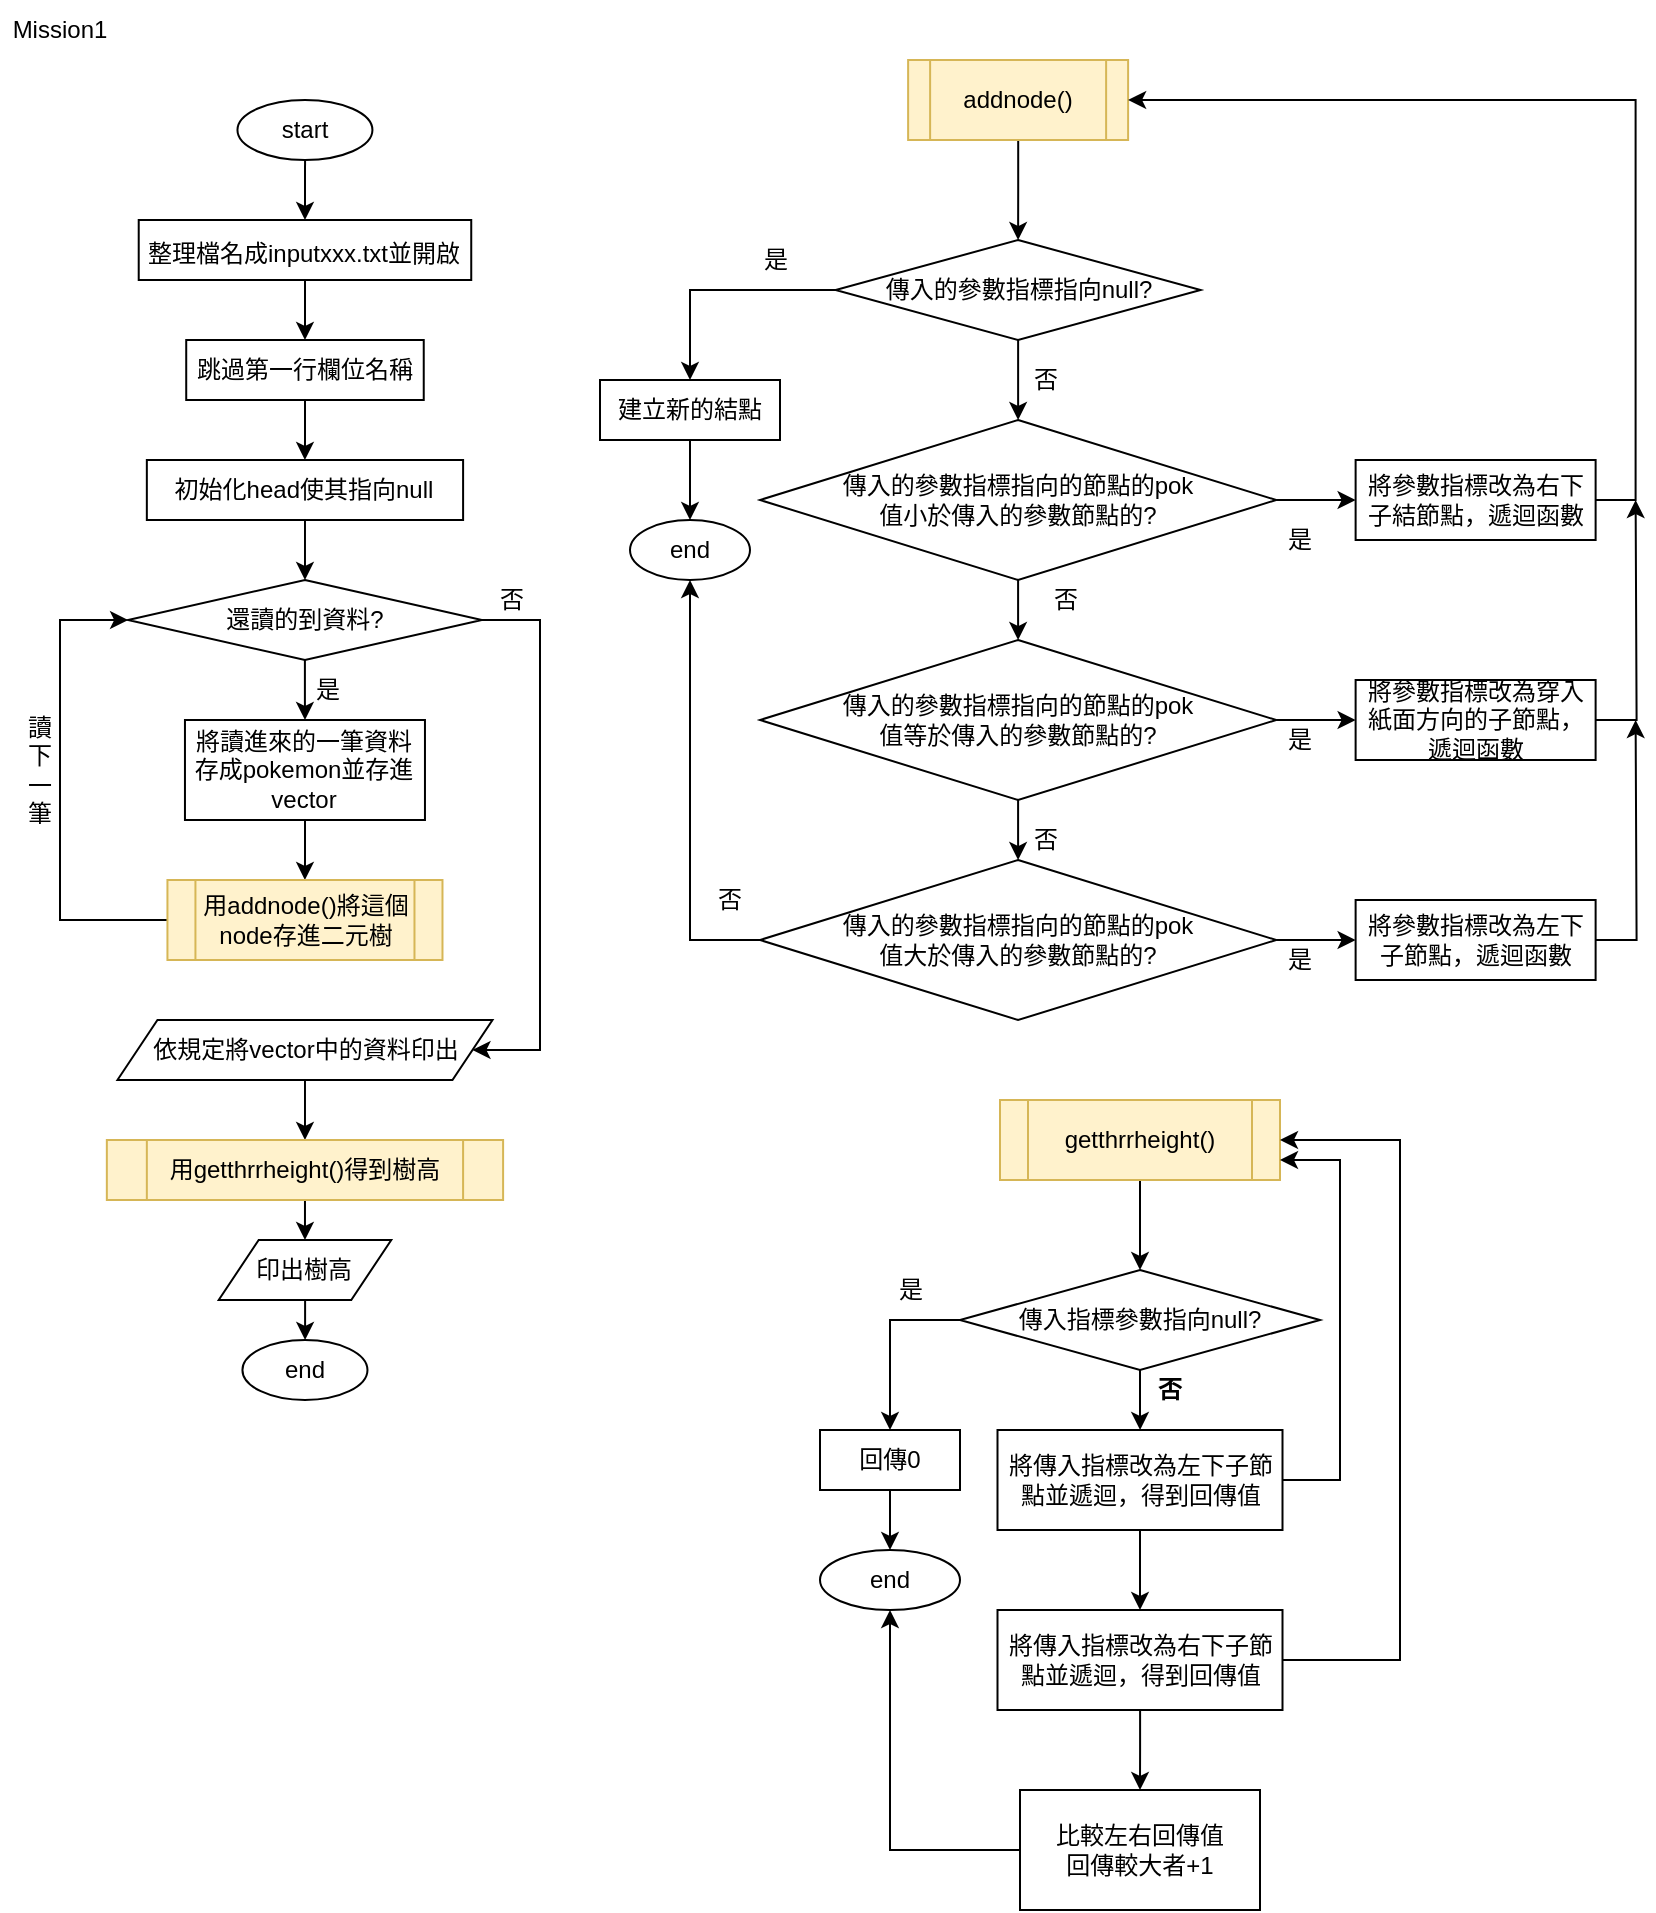 <mxfile version="20.7.4" type="google" pages="3"><diagram id="FLTkoJYKnlcbb_Ldek_R" name="Page-1"><mxGraphModel dx="2607" dy="1273" grid="1" gridSize="10" guides="1" tooltips="1" connect="1" arrows="1" fold="1" page="1" pageScale="1" pageWidth="850" pageHeight="1100" math="0" shadow="0"><root><mxCell id="0"/><mxCell id="1" parent="0"/><mxCell id="gMRkoZrdWYtESHy0bLaL-1" value="Mission1" style="text;html=1;strokeColor=none;fillColor=none;align=center;verticalAlign=middle;whiteSpace=wrap;rounded=0;" parent="1" vertex="1"><mxGeometry x="10" y="10" width="60" height="30" as="geometry"/></mxCell><mxCell id="gMRkoZrdWYtESHy0bLaL-7" style="edgeStyle=orthogonalEdgeStyle;rounded=0;orthogonalLoop=1;jettySize=auto;html=1;exitX=0.5;exitY=1;exitDx=0;exitDy=0;entryX=0.5;entryY=0;entryDx=0;entryDy=0;fontSize=19;" parent="1" target="gMRkoZrdWYtESHy0bLaL-9" edge="1"><mxGeometry relative="1" as="geometry"><mxPoint x="162.52" y="90" as="sourcePoint"/></mxGeometry></mxCell><mxCell id="gMRkoZrdWYtESHy0bLaL-14" style="edgeStyle=orthogonalEdgeStyle;rounded=0;orthogonalLoop=1;jettySize=auto;html=1;exitX=0.5;exitY=1;exitDx=0;exitDy=0;entryX=0.5;entryY=0;entryDx=0;entryDy=0;fontSize=12;" parent="1" source="gMRkoZrdWYtESHy0bLaL-9" target="gMRkoZrdWYtESHy0bLaL-13" edge="1"><mxGeometry relative="1" as="geometry"/></mxCell><mxCell id="gMRkoZrdWYtESHy0bLaL-9" value="&lt;font style=&quot;font-size: 12px;&quot;&gt;整理檔名成inputxxx.txt並開啟&lt;/font&gt;" style="rounded=0;whiteSpace=wrap;html=1;fontSize=19;" parent="1" vertex="1"><mxGeometry x="79.36" y="120" width="166.26" height="30" as="geometry"/></mxCell><mxCell id="gMRkoZrdWYtESHy0bLaL-11" value="&lt;font style=&quot;font-size: 12px;&quot;&gt;start&lt;/font&gt;" style="ellipse;whiteSpace=wrap;html=1;" parent="1" vertex="1"><mxGeometry x="128.73" y="60" width="67.49" height="30" as="geometry"/></mxCell><mxCell id="gMRkoZrdWYtESHy0bLaL-16" value="" style="edgeStyle=orthogonalEdgeStyle;rounded=0;orthogonalLoop=1;jettySize=auto;html=1;fontSize=12;" parent="1" source="gMRkoZrdWYtESHy0bLaL-13" target="gMRkoZrdWYtESHy0bLaL-15" edge="1"><mxGeometry relative="1" as="geometry"/></mxCell><mxCell id="gMRkoZrdWYtESHy0bLaL-13" value="跳過第一行欄位名稱" style="rounded=0;whiteSpace=wrap;html=1;" parent="1" vertex="1"><mxGeometry x="103.11" y="180" width="118.76" height="30" as="geometry"/></mxCell><mxCell id="gMRkoZrdWYtESHy0bLaL-20" style="edgeStyle=orthogonalEdgeStyle;rounded=0;orthogonalLoop=1;jettySize=auto;html=1;exitX=0.5;exitY=1;exitDx=0;exitDy=0;entryX=0.5;entryY=0;entryDx=0;entryDy=0;fontSize=12;" parent="1" source="gMRkoZrdWYtESHy0bLaL-15" target="gMRkoZrdWYtESHy0bLaL-18" edge="1"><mxGeometry relative="1" as="geometry"/></mxCell><mxCell id="gMRkoZrdWYtESHy0bLaL-15" value="初始化head使其指向null" style="rounded=0;whiteSpace=wrap;html=1;fontSize=12;" parent="1" vertex="1"><mxGeometry x="83.42" y="240" width="158.13" height="30" as="geometry"/></mxCell><mxCell id="gMRkoZrdWYtESHy0bLaL-21" value="" style="edgeStyle=orthogonalEdgeStyle;rounded=0;orthogonalLoop=1;jettySize=auto;html=1;fontSize=12;" parent="1" source="gMRkoZrdWYtESHy0bLaL-18" target="gMRkoZrdWYtESHy0bLaL-19" edge="1"><mxGeometry relative="1" as="geometry"/></mxCell><mxCell id="gMRkoZrdWYtESHy0bLaL-33" style="edgeStyle=orthogonalEdgeStyle;rounded=0;orthogonalLoop=1;jettySize=auto;html=1;exitX=1;exitY=0.5;exitDx=0;exitDy=0;fontSize=12;entryX=1;entryY=0.5;entryDx=0;entryDy=0;" parent="1" source="gMRkoZrdWYtESHy0bLaL-18" target="gMRkoZrdWYtESHy0bLaL-31" edge="1"><mxGeometry relative="1" as="geometry"><mxPoint x="300" y="550.0" as="targetPoint"/><Array as="points"><mxPoint x="280" y="320"/><mxPoint x="280" y="535"/></Array></mxGeometry></mxCell><mxCell id="gMRkoZrdWYtESHy0bLaL-18" value="還讀的到資料?" style="rhombus;whiteSpace=wrap;html=1;fontSize=12;" parent="1" vertex="1"><mxGeometry x="74.04" y="300" width="176.89" height="40" as="geometry"/></mxCell><mxCell id="gMRkoZrdWYtESHy0bLaL-26" value="" style="edgeStyle=orthogonalEdgeStyle;rounded=0;orthogonalLoop=1;jettySize=auto;html=1;fontSize=12;" parent="1" source="gMRkoZrdWYtESHy0bLaL-19" target="gMRkoZrdWYtESHy0bLaL-24" edge="1"><mxGeometry relative="1" as="geometry"/></mxCell><mxCell id="gMRkoZrdWYtESHy0bLaL-19" value="將讀進來的一筆資料存成pokemon並存進vector" style="rounded=0;whiteSpace=wrap;html=1;fontSize=12;" parent="1" vertex="1"><mxGeometry x="102.48" y="370" width="120" height="50" as="geometry"/></mxCell><mxCell id="gMRkoZrdWYtESHy0bLaL-28" style="edgeStyle=orthogonalEdgeStyle;rounded=0;orthogonalLoop=1;jettySize=auto;html=1;entryX=0;entryY=0.5;entryDx=0;entryDy=0;fontSize=12;" parent="1" source="gMRkoZrdWYtESHy0bLaL-24" target="gMRkoZrdWYtESHy0bLaL-18" edge="1"><mxGeometry relative="1" as="geometry"><Array as="points"><mxPoint x="40" y="470"/><mxPoint x="40" y="320"/></Array></mxGeometry></mxCell><mxCell id="gMRkoZrdWYtESHy0bLaL-24" value="用addnode()將這個node存進二元樹" style="shape=process;whiteSpace=wrap;html=1;backgroundOutline=1;fontSize=12;fillColor=#fff2cc;strokeColor=#d6b656;" parent="1" vertex="1"><mxGeometry x="93.72" y="450" width="137.52" height="40" as="geometry"/></mxCell><mxCell id="gMRkoZrdWYtESHy0bLaL-29" value="讀下一筆" style="text;html=1;strokeColor=none;fillColor=none;align=center;verticalAlign=middle;whiteSpace=wrap;rounded=0;fontSize=12;" parent="1" vertex="1"><mxGeometry x="20" y="360" width="20" height="70" as="geometry"/></mxCell><mxCell id="gMRkoZrdWYtESHy0bLaL-92" style="edgeStyle=orthogonalEdgeStyle;rounded=0;orthogonalLoop=1;jettySize=auto;html=1;exitX=0.5;exitY=1;exitDx=0;exitDy=0;entryX=0.5;entryY=0;entryDx=0;entryDy=0;fontSize=12;" parent="1" source="gMRkoZrdWYtESHy0bLaL-31" target="gMRkoZrdWYtESHy0bLaL-34" edge="1"><mxGeometry relative="1" as="geometry"/></mxCell><mxCell id="gMRkoZrdWYtESHy0bLaL-31" value="依規定將vector中的資料印出" style="shape=parallelogram;perimeter=parallelogramPerimeter;whiteSpace=wrap;html=1;fixedSize=1;fontSize=12;" parent="1" vertex="1"><mxGeometry x="68.73" y="520" width="187.51" height="30" as="geometry"/></mxCell><mxCell id="gMRkoZrdWYtESHy0bLaL-37" style="edgeStyle=orthogonalEdgeStyle;rounded=0;orthogonalLoop=1;jettySize=auto;html=1;exitX=0.5;exitY=1;exitDx=0;exitDy=0;entryX=0.5;entryY=0;entryDx=0;entryDy=0;fontSize=12;" parent="1" source="gMRkoZrdWYtESHy0bLaL-34" target="gMRkoZrdWYtESHy0bLaL-35" edge="1"><mxGeometry relative="1" as="geometry"/></mxCell><mxCell id="gMRkoZrdWYtESHy0bLaL-34" value="用getthrrheight()得到樹高" style="shape=process;whiteSpace=wrap;html=1;backgroundOutline=1;fontSize=12;fillColor=#fff2cc;strokeColor=#d6b656;" parent="1" vertex="1"><mxGeometry x="63.42" y="580" width="198.13" height="30" as="geometry"/></mxCell><mxCell id="gMRkoZrdWYtESHy0bLaL-38" value="" style="edgeStyle=orthogonalEdgeStyle;rounded=0;orthogonalLoop=1;jettySize=auto;html=1;fontSize=12;" parent="1" source="gMRkoZrdWYtESHy0bLaL-35" target="gMRkoZrdWYtESHy0bLaL-36" edge="1"><mxGeometry relative="1" as="geometry"/></mxCell><mxCell id="gMRkoZrdWYtESHy0bLaL-35" value="印出樹高" style="shape=parallelogram;perimeter=parallelogramPerimeter;whiteSpace=wrap;html=1;fixedSize=1;fontSize=12;" parent="1" vertex="1"><mxGeometry x="119.35" y="630" width="86.28" height="30" as="geometry"/></mxCell><mxCell id="gMRkoZrdWYtESHy0bLaL-36" value="end" style="ellipse;whiteSpace=wrap;html=1;fontSize=12;" parent="1" vertex="1"><mxGeometry x="131.22" y="680" width="62.52" height="30" as="geometry"/></mxCell><mxCell id="gMRkoZrdWYtESHy0bLaL-43" value="" style="edgeStyle=orthogonalEdgeStyle;rounded=0;orthogonalLoop=1;jettySize=auto;html=1;fontSize=12;" parent="1" source="gMRkoZrdWYtESHy0bLaL-39" target="gMRkoZrdWYtESHy0bLaL-41" edge="1"><mxGeometry relative="1" as="geometry"/></mxCell><mxCell id="gMRkoZrdWYtESHy0bLaL-39" value="addnode()" style="shape=process;whiteSpace=wrap;html=1;backgroundOutline=1;fontSize=12;fillColor=#fff2cc;strokeColor=#d6b656;" parent="1" vertex="1"><mxGeometry x="464.06" y="40" width="110" height="40" as="geometry"/></mxCell><mxCell id="gMRkoZrdWYtESHy0bLaL-55" value="" style="edgeStyle=orthogonalEdgeStyle;rounded=0;orthogonalLoop=1;jettySize=auto;html=1;fontSize=12;" parent="1" source="gMRkoZrdWYtESHy0bLaL-41" target="gMRkoZrdWYtESHy0bLaL-50" edge="1"><mxGeometry relative="1" as="geometry"/></mxCell><mxCell id="gMRkoZrdWYtESHy0bLaL-112" style="edgeStyle=orthogonalEdgeStyle;rounded=0;orthogonalLoop=1;jettySize=auto;html=1;exitX=0;exitY=0.5;exitDx=0;exitDy=0;fontSize=12;" parent="1" source="gMRkoZrdWYtESHy0bLaL-41" target="gMRkoZrdWYtESHy0bLaL-42" edge="1"><mxGeometry relative="1" as="geometry"/></mxCell><mxCell id="gMRkoZrdWYtESHy0bLaL-41" value="傳入的參數指標指向null?" style="rhombus;whiteSpace=wrap;html=1;fontSize=12;" parent="1" vertex="1"><mxGeometry x="427.81" y="130" width="182.5" height="50" as="geometry"/></mxCell><mxCell id="gMRkoZrdWYtESHy0bLaL-116" style="edgeStyle=orthogonalEdgeStyle;rounded=0;orthogonalLoop=1;jettySize=auto;html=1;exitX=0.5;exitY=1;exitDx=0;exitDy=0;entryX=0.5;entryY=0;entryDx=0;entryDy=0;fontSize=12;" parent="1" source="gMRkoZrdWYtESHy0bLaL-42" target="gMRkoZrdWYtESHy0bLaL-48" edge="1"><mxGeometry relative="1" as="geometry"/></mxCell><mxCell id="gMRkoZrdWYtESHy0bLaL-42" value="建立新的結點" style="rounded=0;whiteSpace=wrap;html=1;fontSize=12;" parent="1" vertex="1"><mxGeometry x="310.0" y="200" width="90" height="30" as="geometry"/></mxCell><mxCell id="gMRkoZrdWYtESHy0bLaL-48" value="end" style="ellipse;whiteSpace=wrap;html=1;fontSize=12;" parent="1" vertex="1"><mxGeometry x="325" y="270" width="60" height="30" as="geometry"/></mxCell><mxCell id="gMRkoZrdWYtESHy0bLaL-52" value="" style="edgeStyle=orthogonalEdgeStyle;rounded=0;orthogonalLoop=1;jettySize=auto;html=1;fontSize=12;exitX=1;exitY=0.5;exitDx=0;exitDy=0;" parent="1" source="gMRkoZrdWYtESHy0bLaL-50" target="gMRkoZrdWYtESHy0bLaL-51" edge="1"><mxGeometry relative="1" as="geometry"><mxPoint x="648.12" y="260" as="sourcePoint"/></mxGeometry></mxCell><mxCell id="gMRkoZrdWYtESHy0bLaL-56" value="" style="edgeStyle=orthogonalEdgeStyle;rounded=0;orthogonalLoop=1;jettySize=auto;html=1;fontSize=12;" parent="1" source="gMRkoZrdWYtESHy0bLaL-50" target="gMRkoZrdWYtESHy0bLaL-54" edge="1"><mxGeometry relative="1" as="geometry"/></mxCell><mxCell id="gMRkoZrdWYtESHy0bLaL-50" value="傳入的參數指標指向的節點的pok&lt;br&gt;值小於傳入的參數節點的?" style="rhombus;whiteSpace=wrap;html=1;fontSize=12;" parent="1" vertex="1"><mxGeometry x="390" y="220" width="258.12" height="80" as="geometry"/></mxCell><mxCell id="gMRkoZrdWYtESHy0bLaL-53" style="edgeStyle=orthogonalEdgeStyle;rounded=0;orthogonalLoop=1;jettySize=auto;html=1;exitX=1;exitY=0.5;exitDx=0;exitDy=0;entryX=1;entryY=0.5;entryDx=0;entryDy=0;fontSize=12;" parent="1" source="gMRkoZrdWYtESHy0bLaL-51" target="gMRkoZrdWYtESHy0bLaL-39" edge="1"><mxGeometry relative="1" as="geometry"><Array as="points"><mxPoint x="827.81" y="260"/><mxPoint x="827.81" y="60"/></Array></mxGeometry></mxCell><mxCell id="gMRkoZrdWYtESHy0bLaL-51" value="將參數指標改為右下子結節點，遞迴函數" style="rounded=0;whiteSpace=wrap;html=1;fontSize=12;" parent="1" vertex="1"><mxGeometry x="687.81" y="240" width="120" height="40" as="geometry"/></mxCell><mxCell id="gMRkoZrdWYtESHy0bLaL-62" value="" style="edgeStyle=orthogonalEdgeStyle;rounded=0;orthogonalLoop=1;jettySize=auto;html=1;fontSize=12;" parent="1" source="gMRkoZrdWYtESHy0bLaL-54" target="gMRkoZrdWYtESHy0bLaL-61" edge="1"><mxGeometry relative="1" as="geometry"/></mxCell><mxCell id="gMRkoZrdWYtESHy0bLaL-65" value="" style="edgeStyle=orthogonalEdgeStyle;rounded=0;orthogonalLoop=1;jettySize=auto;html=1;fontSize=12;" parent="1" source="gMRkoZrdWYtESHy0bLaL-54" target="gMRkoZrdWYtESHy0bLaL-64" edge="1"><mxGeometry relative="1" as="geometry"/></mxCell><mxCell id="gMRkoZrdWYtESHy0bLaL-54" value="傳入的參數指標指向的節點的pok&lt;br&gt;值等於傳入的參數節點的?" style="rhombus;whiteSpace=wrap;html=1;fontSize=12;" parent="1" vertex="1"><mxGeometry x="390" y="330" width="258.12" height="80" as="geometry"/></mxCell><mxCell id="gMRkoZrdWYtESHy0bLaL-67" style="edgeStyle=orthogonalEdgeStyle;rounded=0;orthogonalLoop=1;jettySize=auto;html=1;exitX=1;exitY=0.5;exitDx=0;exitDy=0;fontSize=12;" parent="1" source="gMRkoZrdWYtESHy0bLaL-57" edge="1"><mxGeometry relative="1" as="geometry"><mxPoint x="827.81" y="370.0" as="targetPoint"/></mxGeometry></mxCell><mxCell id="gMRkoZrdWYtESHy0bLaL-57" value="將參數指標改為左下子節點，遞迴函數" style="rounded=0;whiteSpace=wrap;html=1;fontSize=12;" parent="1" vertex="1"><mxGeometry x="687.81" y="460" width="120" height="40" as="geometry"/></mxCell><mxCell id="gMRkoZrdWYtESHy0bLaL-63" value="" style="edgeStyle=orthogonalEdgeStyle;rounded=0;orthogonalLoop=1;jettySize=auto;html=1;fontSize=12;" parent="1" source="gMRkoZrdWYtESHy0bLaL-61" target="gMRkoZrdWYtESHy0bLaL-57" edge="1"><mxGeometry relative="1" as="geometry"/></mxCell><mxCell id="gMRkoZrdWYtESHy0bLaL-117" style="edgeStyle=orthogonalEdgeStyle;rounded=0;orthogonalLoop=1;jettySize=auto;html=1;exitX=0;exitY=0.5;exitDx=0;exitDy=0;entryX=0.5;entryY=1;entryDx=0;entryDy=0;fontSize=12;" parent="1" source="gMRkoZrdWYtESHy0bLaL-61" target="gMRkoZrdWYtESHy0bLaL-48" edge="1"><mxGeometry relative="1" as="geometry"/></mxCell><mxCell id="gMRkoZrdWYtESHy0bLaL-61" value="傳入的參數指標指向的節點的pok&lt;br&gt;值大於傳入的參數節點的?" style="rhombus;whiteSpace=wrap;html=1;fontSize=12;" parent="1" vertex="1"><mxGeometry x="390" y="440" width="258.12" height="80" as="geometry"/></mxCell><mxCell id="gMRkoZrdWYtESHy0bLaL-66" style="edgeStyle=orthogonalEdgeStyle;rounded=0;orthogonalLoop=1;jettySize=auto;html=1;exitX=1;exitY=0.5;exitDx=0;exitDy=0;fontSize=12;" parent="1" source="gMRkoZrdWYtESHy0bLaL-64" edge="1"><mxGeometry relative="1" as="geometry"><mxPoint x="827.81" y="260" as="targetPoint"/></mxGeometry></mxCell><mxCell id="gMRkoZrdWYtESHy0bLaL-64" value="將參數指標改為穿入紙面方向的子節點，遞迴函數" style="rounded=0;whiteSpace=wrap;html=1;fontSize=12;" parent="1" vertex="1"><mxGeometry x="687.81" y="350" width="120" height="40" as="geometry"/></mxCell><mxCell id="gMRkoZrdWYtESHy0bLaL-75" value="" style="edgeStyle=orthogonalEdgeStyle;rounded=0;orthogonalLoop=1;jettySize=auto;html=1;fontSize=12;" parent="1" source="gMRkoZrdWYtESHy0bLaL-68" target="gMRkoZrdWYtESHy0bLaL-69" edge="1"><mxGeometry relative="1" as="geometry"/></mxCell><mxCell id="gMRkoZrdWYtESHy0bLaL-68" value="getthrrheight()" style="shape=process;whiteSpace=wrap;html=1;backgroundOutline=1;fontSize=12;fillColor=#fff2cc;strokeColor=#d6b656;" parent="1" vertex="1"><mxGeometry x="510" y="560" width="140" height="40" as="geometry"/></mxCell><mxCell id="gMRkoZrdWYtESHy0bLaL-82" value="" style="edgeStyle=orthogonalEdgeStyle;rounded=0;orthogonalLoop=1;jettySize=auto;html=1;fontSize=12;" parent="1" source="gMRkoZrdWYtESHy0bLaL-69" target="gMRkoZrdWYtESHy0bLaL-76" edge="1"><mxGeometry relative="1" as="geometry"/></mxCell><mxCell id="gMRkoZrdWYtESHy0bLaL-120" style="edgeStyle=orthogonalEdgeStyle;rounded=0;orthogonalLoop=1;jettySize=auto;html=1;exitX=0;exitY=0.5;exitDx=0;exitDy=0;entryX=0.5;entryY=0;entryDx=0;entryDy=0;fontSize=12;" parent="1" source="gMRkoZrdWYtESHy0bLaL-69" target="gMRkoZrdWYtESHy0bLaL-70" edge="1"><mxGeometry relative="1" as="geometry"/></mxCell><mxCell id="gMRkoZrdWYtESHy0bLaL-69" value="傳入指標參數指向null?" style="rhombus;whiteSpace=wrap;html=1;fontSize=12;" parent="1" vertex="1"><mxGeometry x="490" y="645" width="180" height="50" as="geometry"/></mxCell><mxCell id="gMRkoZrdWYtESHy0bLaL-121" style="edgeStyle=orthogonalEdgeStyle;rounded=0;orthogonalLoop=1;jettySize=auto;html=1;exitX=0.5;exitY=1;exitDx=0;exitDy=0;fontSize=12;" parent="1" source="gMRkoZrdWYtESHy0bLaL-70" target="gMRkoZrdWYtESHy0bLaL-73" edge="1"><mxGeometry relative="1" as="geometry"/></mxCell><mxCell id="gMRkoZrdWYtESHy0bLaL-70" value="回傳0" style="rounded=0;whiteSpace=wrap;html=1;fontSize=12;" parent="1" vertex="1"><mxGeometry x="420" y="725" width="70" height="30" as="geometry"/></mxCell><mxCell id="gMRkoZrdWYtESHy0bLaL-73" value="end" style="ellipse;whiteSpace=wrap;html=1;fontSize=12;" parent="1" vertex="1"><mxGeometry x="420" y="785" width="70" height="30" as="geometry"/></mxCell><mxCell id="gMRkoZrdWYtESHy0bLaL-80" style="edgeStyle=orthogonalEdgeStyle;rounded=0;orthogonalLoop=1;jettySize=auto;html=1;fontSize=12;entryX=1;entryY=0.75;entryDx=0;entryDy=0;" parent="1" source="gMRkoZrdWYtESHy0bLaL-76" target="gMRkoZrdWYtESHy0bLaL-68" edge="1"><mxGeometry relative="1" as="geometry"><mxPoint x="890" y="585" as="targetPoint"/><Array as="points"><mxPoint x="680" y="750"/><mxPoint x="680" y="590"/></Array></mxGeometry></mxCell><mxCell id="gMRkoZrdWYtESHy0bLaL-83" value="" style="edgeStyle=orthogonalEdgeStyle;rounded=0;orthogonalLoop=1;jettySize=auto;html=1;fontSize=12;" parent="1" source="gMRkoZrdWYtESHy0bLaL-76" target="gMRkoZrdWYtESHy0bLaL-79" edge="1"><mxGeometry relative="1" as="geometry"/></mxCell><mxCell id="gMRkoZrdWYtESHy0bLaL-76" value="將傳入指標改為左下子節點並遞迴，得到回傳值" style="rounded=0;whiteSpace=wrap;html=1;fontSize=12;" parent="1" vertex="1"><mxGeometry x="508.75" y="725" width="142.5" height="50" as="geometry"/></mxCell><mxCell id="gMRkoZrdWYtESHy0bLaL-81" style="edgeStyle=orthogonalEdgeStyle;rounded=0;orthogonalLoop=1;jettySize=auto;html=1;entryX=1;entryY=0.5;entryDx=0;entryDy=0;fontSize=12;" parent="1" source="gMRkoZrdWYtESHy0bLaL-79" target="gMRkoZrdWYtESHy0bLaL-68" edge="1"><mxGeometry x="0.875" y="105" relative="1" as="geometry"><Array as="points"><mxPoint x="710" y="840"/><mxPoint x="710" y="580"/></Array><mxPoint as="offset"/></mxGeometry></mxCell><mxCell id="gMRkoZrdWYtESHy0bLaL-85" value="" style="edgeStyle=orthogonalEdgeStyle;rounded=0;orthogonalLoop=1;jettySize=auto;html=1;fontSize=12;entryX=0.5;entryY=0;entryDx=0;entryDy=0;" parent="1" source="gMRkoZrdWYtESHy0bLaL-79" target="gMRkoZrdWYtESHy0bLaL-86" edge="1"><mxGeometry relative="1" as="geometry"><mxPoint x="580" y="895" as="targetPoint"/></mxGeometry></mxCell><mxCell id="gMRkoZrdWYtESHy0bLaL-79" value="將傳入指標改為右下子節點並遞迴，得到回傳值" style="rounded=0;whiteSpace=wrap;html=1;fontSize=12;" parent="1" vertex="1"><mxGeometry x="508.75" y="815" width="142.5" height="50" as="geometry"/></mxCell><mxCell id="gMRkoZrdWYtESHy0bLaL-122" style="edgeStyle=orthogonalEdgeStyle;rounded=0;orthogonalLoop=1;jettySize=auto;html=1;exitX=0;exitY=0.5;exitDx=0;exitDy=0;entryX=0.5;entryY=1;entryDx=0;entryDy=0;fontSize=12;" parent="1" source="gMRkoZrdWYtESHy0bLaL-86" target="gMRkoZrdWYtESHy0bLaL-73" edge="1"><mxGeometry relative="1" as="geometry"/></mxCell><mxCell id="gMRkoZrdWYtESHy0bLaL-86" value="比較左右回傳值&lt;br style=&quot;border-color: var(--border-color);&quot;&gt;回傳較大者+1" style="rounded=0;whiteSpace=wrap;html=1;fontSize=12;" parent="1" vertex="1"><mxGeometry x="520" y="905" width="120" height="60" as="geometry"/></mxCell><mxCell id="gMRkoZrdWYtESHy0bLaL-89" value="是" style="text;html=1;strokeColor=none;fillColor=none;align=center;verticalAlign=middle;whiteSpace=wrap;rounded=0;fontSize=12;" parent="1" vertex="1"><mxGeometry x="153.74" y="340" width="40" height="30" as="geometry"/></mxCell><mxCell id="gMRkoZrdWYtESHy0bLaL-90" value="否" style="text;html=1;strokeColor=none;fillColor=none;align=center;verticalAlign=middle;whiteSpace=wrap;rounded=0;fontSize=12;" parent="1" vertex="1"><mxGeometry x="527.81" y="300" width="30" height="20" as="geometry"/></mxCell><mxCell id="gMRkoZrdWYtESHy0bLaL-103" value="是" style="text;html=1;strokeColor=none;fillColor=none;align=center;verticalAlign=middle;whiteSpace=wrap;rounded=0;fontSize=12;" parent="1" vertex="1"><mxGeometry x="648.12" y="270" width="23.75" height="20" as="geometry"/></mxCell><mxCell id="gMRkoZrdWYtESHy0bLaL-104" value="是" style="text;html=1;strokeColor=none;fillColor=none;align=center;verticalAlign=middle;whiteSpace=wrap;rounded=0;fontSize=12;" parent="1" vertex="1"><mxGeometry x="648.12" y="370" width="23.75" height="20" as="geometry"/></mxCell><mxCell id="gMRkoZrdWYtESHy0bLaL-105" value="是" style="text;html=1;strokeColor=none;fillColor=none;align=center;verticalAlign=middle;whiteSpace=wrap;rounded=0;fontSize=12;" parent="1" vertex="1"><mxGeometry x="648.12" y="480" width="23.75" height="20" as="geometry"/></mxCell><mxCell id="gMRkoZrdWYtESHy0bLaL-106" value="是" style="text;html=1;strokeColor=none;fillColor=none;align=center;verticalAlign=middle;whiteSpace=wrap;rounded=0;fontSize=12;" parent="1" vertex="1"><mxGeometry x="447.5" y="645" width="35" height="20" as="geometry"/></mxCell><mxCell id="gMRkoZrdWYtESHy0bLaL-107" value="否" style="text;html=1;strokeColor=none;fillColor=none;align=center;verticalAlign=middle;whiteSpace=wrap;rounded=0;fontSize=12;" parent="1" vertex="1"><mxGeometry x="517.81" y="420" width="30" height="20" as="geometry"/></mxCell><mxCell id="gMRkoZrdWYtESHy0bLaL-108" value="否" style="text;html=1;strokeColor=none;fillColor=none;align=center;verticalAlign=middle;whiteSpace=wrap;rounded=0;fontSize=12;fontStyle=1" parent="1" vertex="1"><mxGeometry x="580" y="695" width="30" height="20" as="geometry"/></mxCell><mxCell id="gMRkoZrdWYtESHy0bLaL-110" value="否" style="text;html=1;strokeColor=none;fillColor=none;align=center;verticalAlign=middle;whiteSpace=wrap;rounded=0;fontSize=12;" parent="1" vertex="1"><mxGeometry x="517.81" y="190" width="30" height="20" as="geometry"/></mxCell><mxCell id="gMRkoZrdWYtESHy0bLaL-111" value="否" style="text;html=1;strokeColor=none;fillColor=none;align=center;verticalAlign=middle;whiteSpace=wrap;rounded=0;fontSize=12;" parent="1" vertex="1"><mxGeometry x="250.93" y="300" width="30" height="20" as="geometry"/></mxCell><mxCell id="gMRkoZrdWYtESHy0bLaL-113" value="是" style="text;html=1;strokeColor=none;fillColor=none;align=center;verticalAlign=middle;whiteSpace=wrap;rounded=0;fontSize=12;" parent="1" vertex="1"><mxGeometry x="386.25" y="130" width="23.75" height="20" as="geometry"/></mxCell><mxCell id="gMRkoZrdWYtESHy0bLaL-119" value="否" style="text;html=1;strokeColor=none;fillColor=none;align=center;verticalAlign=middle;whiteSpace=wrap;rounded=0;fontSize=12;" parent="1" vertex="1"><mxGeometry x="360.0" y="450" width="30" height="20" as="geometry"/></mxCell></root></mxGraphModel></diagram><diagram id="YCl6vwfoIqeDdRC3vCPt" name="Page-2"><mxGraphModel dx="2868" dy="300" grid="1" gridSize="10" guides="1" tooltips="1" connect="1" arrows="1" fold="1" page="1" pageScale="1" pageWidth="850" pageHeight="1100" math="0" shadow="0"><root><mxCell id="0"/><mxCell id="1" parent="0"/><mxCell id="kW_mTD2A9lPo11u1RBRa-1" value="Mission2" style="text;html=1;strokeColor=none;fillColor=none;align=center;verticalAlign=middle;whiteSpace=wrap;rounded=0;" vertex="1" parent="1"><mxGeometry x="20" y="1110" width="60" height="30" as="geometry"/></mxCell><mxCell id="kW_mTD2A9lPo11u1RBRa-2" value="" style="edgeStyle=orthogonalEdgeStyle;rounded=0;orthogonalLoop=1;jettySize=auto;html=1;fontSize=12;" edge="1" parent="1" source="kW_mTD2A9lPo11u1RBRa-3" target="kW_mTD2A9lPo11u1RBRa-5"><mxGeometry relative="1" as="geometry"/></mxCell><mxCell id="kW_mTD2A9lPo11u1RBRa-3" value="&lt;font style=&quot;font-size: 12px;&quot;&gt;start&lt;/font&gt;" style="ellipse;whiteSpace=wrap;html=1;" vertex="1" parent="1"><mxGeometry x="126.25" y="1130" width="67.49" height="30" as="geometry"/></mxCell><mxCell id="kW_mTD2A9lPo11u1RBRa-4" value="" style="edgeStyle=orthogonalEdgeStyle;rounded=0;orthogonalLoop=1;jettySize=auto;html=1;fontSize=12;" edge="1" parent="1" source="kW_mTD2A9lPo11u1RBRa-5" target="kW_mTD2A9lPo11u1RBRa-8"><mxGeometry relative="1" as="geometry"/></mxCell><mxCell id="kW_mTD2A9lPo11u1RBRa-5" value="輸入指定臨界值" style="rounded=0;whiteSpace=wrap;html=1;fontSize=12;" vertex="1" parent="1"><mxGeometry x="109.99" y="1180" width="100" height="30" as="geometry"/></mxCell><mxCell id="kW_mTD2A9lPo11u1RBRa-6" value="" style="edgeStyle=orthogonalEdgeStyle;rounded=0;orthogonalLoop=1;jettySize=auto;html=1;fontSize=12;" edge="1" parent="1" source="kW_mTD2A9lPo11u1RBRa-8" target="kW_mTD2A9lPo11u1RBRa-10"><mxGeometry relative="1" as="geometry"/></mxCell><mxCell id="kW_mTD2A9lPo11u1RBRa-7" style="edgeStyle=orthogonalEdgeStyle;rounded=0;orthogonalLoop=1;jettySize=auto;html=1;exitX=1;exitY=0.5;exitDx=0;exitDy=0;entryX=1;entryY=0.5;entryDx=0;entryDy=0;fontSize=12;" edge="1" parent="1" source="kW_mTD2A9lPo11u1RBRa-8" target="kW_mTD2A9lPo11u1RBRa-13"><mxGeometry relative="1" as="geometry"/></mxCell><mxCell id="kW_mTD2A9lPo11u1RBRa-8" value="輸入的值小於1或大於80" style="rhombus;whiteSpace=wrap;html=1;fontSize=12;" vertex="1" parent="1"><mxGeometry x="69.99" y="1230" width="180" height="40" as="geometry"/></mxCell><mxCell id="kW_mTD2A9lPo11u1RBRa-9" style="edgeStyle=orthogonalEdgeStyle;rounded=0;orthogonalLoop=1;jettySize=auto;html=1;exitX=0;exitY=0.5;exitDx=0;exitDy=0;entryX=0;entryY=0.5;entryDx=0;entryDy=0;fontSize=12;" edge="1" parent="1" source="kW_mTD2A9lPo11u1RBRa-10" target="kW_mTD2A9lPo11u1RBRa-8"><mxGeometry x="-0.032" y="10" relative="1" as="geometry"><Array as="points"><mxPoint x="40" y="1325"/><mxPoint x="40" y="1250"/></Array><mxPoint as="offset"/></mxGeometry></mxCell><mxCell id="kW_mTD2A9lPo11u1RBRa-10" value="輸出錯誤訊息" style="rounded=0;whiteSpace=wrap;html=1;fontSize=12;" vertex="1" parent="1"><mxGeometry x="110" y="1310" width="98.44" height="30" as="geometry"/></mxCell><mxCell id="kW_mTD2A9lPo11u1RBRa-11" value="重輸" style="text;html=1;strokeColor=none;fillColor=none;align=center;verticalAlign=middle;whiteSpace=wrap;rounded=0;fontSize=12;" vertex="1" parent="1"><mxGeometry x="20.0" y="1270" width="20" height="30" as="geometry"/></mxCell><mxCell id="kW_mTD2A9lPo11u1RBRa-12" value="" style="edgeStyle=orthogonalEdgeStyle;rounded=0;orthogonalLoop=1;jettySize=auto;html=1;fontSize=12;" edge="1" parent="1" source="kW_mTD2A9lPo11u1RBRa-13" target="kW_mTD2A9lPo11u1RBRa-15"><mxGeometry relative="1" as="geometry"/></mxCell><mxCell id="kW_mTD2A9lPo11u1RBRa-13" value="printalllarge()" style="shape=process;whiteSpace=wrap;html=1;backgroundOutline=1;fontSize=12;fillColor=#fff2cc;strokeColor=#d6b656;" vertex="1" parent="1"><mxGeometry x="101.55" y="1370" width="116.89" height="30" as="geometry"/></mxCell><mxCell id="kW_mTD2A9lPo11u1RBRa-14" value="" style="edgeStyle=orthogonalEdgeStyle;rounded=0;orthogonalLoop=1;jettySize=auto;html=1;fontSize=12;" edge="1" parent="1" source="kW_mTD2A9lPo11u1RBRa-15" target="kW_mTD2A9lPo11u1RBRa-16"><mxGeometry relative="1" as="geometry"/></mxCell><mxCell id="kW_mTD2A9lPo11u1RBRa-15" value="印出有幾筆資料&lt;br&gt;大於指定臨界值" style="rounded=0;whiteSpace=wrap;html=1;fontSize=12;" vertex="1" parent="1"><mxGeometry x="109.21" y="1430" width="101.56" height="40" as="geometry"/></mxCell><mxCell id="kW_mTD2A9lPo11u1RBRa-16" value="end" style="ellipse;whiteSpace=wrap;html=1;fontSize=12;" vertex="1" parent="1"><mxGeometry x="134.99" y="1490" width="50" height="30" as="geometry"/></mxCell><mxCell id="kW_mTD2A9lPo11u1RBRa-17" value="" style="edgeStyle=orthogonalEdgeStyle;rounded=0;orthogonalLoop=1;jettySize=auto;html=1;" edge="1" parent="1" source="kW_mTD2A9lPo11u1RBRa-18" target="kW_mTD2A9lPo11u1RBRa-24"><mxGeometry relative="1" as="geometry"/></mxCell><mxCell id="kW_mTD2A9lPo11u1RBRa-18" value="printalllarge()" style="shape=process;whiteSpace=wrap;html=1;backgroundOutline=1;fontSize=12;fillColor=#fff2cc;strokeColor=#d6b656;" vertex="1" parent="1"><mxGeometry x="379.64" y="1120" width="116.89" height="30" as="geometry"/></mxCell><mxCell id="kW_mTD2A9lPo11u1RBRa-19" value="是" style="text;html=1;strokeColor=none;fillColor=none;align=center;verticalAlign=middle;whiteSpace=wrap;rounded=0;fontSize=12;" vertex="1" parent="1"><mxGeometry x="159.06" y="1280" width="20" height="20" as="geometry"/></mxCell><mxCell id="kW_mTD2A9lPo11u1RBRa-20" value="否" style="text;html=1;strokeColor=none;fillColor=none;align=center;verticalAlign=middle;whiteSpace=wrap;rounded=0;fontSize=12;" vertex="1" parent="1"><mxGeometry x="245.62" y="1250" width="20" height="20" as="geometry"/></mxCell><mxCell id="kW_mTD2A9lPo11u1RBRa-21" value="" style="edgeStyle=orthogonalEdgeStyle;rounded=0;orthogonalLoop=1;jettySize=auto;html=1;" edge="1" parent="1" target="kW_mTD2A9lPo11u1RBRa-25"><mxGeometry relative="1" as="geometry"><mxPoint x="604.3" y="1205" as="sourcePoint"/></mxGeometry></mxCell><mxCell id="kW_mTD2A9lPo11u1RBRa-22" value="" style="edgeStyle=orthogonalEdgeStyle;rounded=0;orthogonalLoop=1;jettySize=auto;html=1;" edge="1" parent="1" source="kW_mTD2A9lPo11u1RBRa-24" target="kW_mTD2A9lPo11u1RBRa-28"><mxGeometry relative="1" as="geometry"/></mxCell><mxCell id="kW_mTD2A9lPo11u1RBRa-23" value="" style="edgeStyle=orthogonalEdgeStyle;rounded=0;orthogonalLoop=1;jettySize=auto;html=1;entryX=0.5;entryY=0;entryDx=0;entryDy=0;" edge="1" parent="1" source="kW_mTD2A9lPo11u1RBRa-24" target="kW_mTD2A9lPo11u1RBRa-31"><mxGeometry relative="1" as="geometry"><mxPoint x="438.1" y="1270" as="targetPoint"/></mxGeometry></mxCell><mxCell id="kW_mTD2A9lPo11u1RBRa-24" value="傳入的指標參數(index)指向null?" style="rhombus;whiteSpace=wrap;html=1;" vertex="1" parent="1"><mxGeometry x="336.52" y="1180" width="203.12" height="50" as="geometry"/></mxCell><mxCell id="kW_mTD2A9lPo11u1RBRa-25" value="end" style="ellipse;whiteSpace=wrap;html=1;" vertex="1" parent="1"><mxGeometry x="655.15" y="1190" width="50" height="30" as="geometry"/></mxCell><mxCell id="kW_mTD2A9lPo11u1RBRa-26" value="是" style="text;html=1;strokeColor=none;fillColor=none;align=center;verticalAlign=middle;whiteSpace=wrap;rounded=0;" vertex="1" parent="1"><mxGeometry x="537.77" y="1180" width="20" height="20" as="geometry"/></mxCell><mxCell id="kW_mTD2A9lPo11u1RBRa-27" value="否" style="text;html=1;strokeColor=none;fillColor=none;align=center;verticalAlign=middle;whiteSpace=wrap;rounded=0;" vertex="1" parent="1"><mxGeometry x="444.06" y="1240" width="20" height="20" as="geometry"/></mxCell><mxCell id="kW_mTD2A9lPo11u1RBRa-28" value="回傳0" style="rounded=0;whiteSpace=wrap;html=1;" vertex="1" parent="1"><mxGeometry x="569.96" y="1190" width="50" height="30" as="geometry"/></mxCell><mxCell id="kW_mTD2A9lPo11u1RBRa-29" style="edgeStyle=orthogonalEdgeStyle;rounded=0;orthogonalLoop=1;jettySize=auto;html=1;exitX=0;exitY=0.5;exitDx=0;exitDy=0;entryX=0;entryY=0.5;entryDx=0;entryDy=0;" edge="1" parent="1" source="kW_mTD2A9lPo11u1RBRa-31" target="kW_mTD2A9lPo11u1RBRa-18"><mxGeometry relative="1" as="geometry"><Array as="points"><mxPoint x="320" y="1290"/><mxPoint x="320" y="1135"/></Array></mxGeometry></mxCell><mxCell id="kW_mTD2A9lPo11u1RBRa-30" value="" style="edgeStyle=orthogonalEdgeStyle;rounded=0;orthogonalLoop=1;jettySize=auto;html=1;" edge="1" parent="1" source="kW_mTD2A9lPo11u1RBRa-31" target="kW_mTD2A9lPo11u1RBRa-33"><mxGeometry relative="1" as="geometry"/></mxCell><mxCell id="kW_mTD2A9lPo11u1RBRa-31" value="以index的右子節點為參數遞迴" style="rounded=0;whiteSpace=wrap;html=1;" vertex="1" parent="1"><mxGeometry x="352.92" y="1275" width="170.32" height="30" as="geometry"/></mxCell><mxCell id="kW_mTD2A9lPo11u1RBRa-32" value="" style="edgeStyle=orthogonalEdgeStyle;rounded=0;orthogonalLoop=1;jettySize=auto;html=1;" edge="1" parent="1" source="kW_mTD2A9lPo11u1RBRa-33" target="kW_mTD2A9lPo11u1RBRa-36"><mxGeometry relative="1" as="geometry"/></mxCell><mxCell id="kW_mTD2A9lPo11u1RBRa-33" value="count是以index的右子節點為參數遞迴所回傳的數+1" style="rounded=0;whiteSpace=wrap;html=1;" vertex="1" parent="1"><mxGeometry x="354.14" y="1340" width="167.87" height="40" as="geometry"/></mxCell><mxCell id="kW_mTD2A9lPo11u1RBRa-34" value="" style="edgeStyle=orthogonalEdgeStyle;rounded=0;orthogonalLoop=1;jettySize=auto;html=1;" edge="1" parent="1" source="kW_mTD2A9lPo11u1RBRa-36" target="kW_mTD2A9lPo11u1RBRa-37"><mxGeometry relative="1" as="geometry"/></mxCell><mxCell id="kW_mTD2A9lPo11u1RBRa-35" value="" style="edgeStyle=orthogonalEdgeStyle;rounded=0;orthogonalLoop=1;jettySize=auto;html=1;" edge="1" parent="1" source="kW_mTD2A9lPo11u1RBRa-36" target="kW_mTD2A9lPo11u1RBRa-39"><mxGeometry relative="1" as="geometry"/></mxCell><mxCell id="kW_mTD2A9lPo11u1RBRa-36" value="index所指向的節點的pok值&lt;br&gt;不小於傳入的臨界值?" style="rhombus;whiteSpace=wrap;html=1;" vertex="1" parent="1"><mxGeometry x="332.12" y="1410" width="211.92" height="80" as="geometry"/></mxCell><mxCell id="kW_mTD2A9lPo11u1RBRa-37" value="回傳count&lt;br&gt;end" style="ellipse;whiteSpace=wrap;html=1;" vertex="1" parent="1"><mxGeometry x="574.4" y="1430" width="100" height="40" as="geometry"/></mxCell><mxCell id="kW_mTD2A9lPo11u1RBRa-38" value="" style="edgeStyle=orthogonalEdgeStyle;rounded=0;orthogonalLoop=1;jettySize=auto;html=1;" edge="1" parent="1" source="kW_mTD2A9lPo11u1RBRa-39" target="kW_mTD2A9lPo11u1RBRa-49"><mxGeometry relative="1" as="geometry"/></mxCell><mxCell id="kW_mTD2A9lPo11u1RBRa-39" value="印出這個節點的資料" style="shape=parallelogram;perimeter=parallelogramPerimeter;whiteSpace=wrap;html=1;fixedSize=1;" vertex="1" parent="1"><mxGeometry x="366.69" y="1530" width="142.78" height="40" as="geometry"/></mxCell><mxCell id="kW_mTD2A9lPo11u1RBRa-40" value="否" style="text;html=1;strokeColor=none;fillColor=none;align=center;verticalAlign=middle;whiteSpace=wrap;rounded=0;" vertex="1" parent="1"><mxGeometry x="544.04" y="1430" width="20" height="20" as="geometry"/></mxCell><mxCell id="kW_mTD2A9lPo11u1RBRa-41" value="是" style="text;html=1;strokeColor=none;fillColor=none;align=center;verticalAlign=middle;whiteSpace=wrap;rounded=0;" vertex="1" parent="1"><mxGeometry x="415" y="1500" width="20" height="20" as="geometry"/></mxCell><mxCell id="kW_mTD2A9lPo11u1RBRa-42" value="" style="edgeStyle=orthogonalEdgeStyle;rounded=0;orthogonalLoop=1;jettySize=auto;html=1;" edge="1" parent="1" source="kW_mTD2A9lPo11u1RBRa-44" target="kW_mTD2A9lPo11u1RBRa-51"><mxGeometry relative="1" as="geometry"/></mxCell><mxCell id="kW_mTD2A9lPo11u1RBRa-43" value="" style="edgeStyle=orthogonalEdgeStyle;rounded=0;orthogonalLoop=1;jettySize=auto;html=1;" edge="1" parent="1" source="kW_mTD2A9lPo11u1RBRa-44" target="kW_mTD2A9lPo11u1RBRa-52"><mxGeometry relative="1" as="geometry"/></mxCell><mxCell id="kW_mTD2A9lPo11u1RBRa-44" value="index所指向的節點的pok值&lt;br&gt;大於傳入的臨界值?" style="rhombus;whiteSpace=wrap;html=1;" vertex="1" parent="1"><mxGeometry x="332.12" y="1660" width="211.92" height="80" as="geometry"/></mxCell><mxCell id="kW_mTD2A9lPo11u1RBRa-45" value="是" style="text;html=1;strokeColor=none;fillColor=none;align=center;verticalAlign=middle;whiteSpace=wrap;rounded=0;" vertex="1" parent="1"><mxGeometry x="412.22" y="1750" width="20" height="20" as="geometry"/></mxCell><mxCell id="kW_mTD2A9lPo11u1RBRa-46" value="否" style="text;html=1;strokeColor=none;fillColor=none;align=center;verticalAlign=middle;whiteSpace=wrap;rounded=0;" vertex="1" parent="1"><mxGeometry x="552.22" y="1670" width="20" height="20" as="geometry"/></mxCell><mxCell id="kW_mTD2A9lPo11u1RBRa-47" style="edgeStyle=orthogonalEdgeStyle;rounded=0;orthogonalLoop=1;jettySize=auto;html=1;exitX=1;exitY=0.5;exitDx=0;exitDy=0;entryX=1;entryY=0.5;entryDx=0;entryDy=0;" edge="1" parent="1" source="kW_mTD2A9lPo11u1RBRa-49" target="kW_mTD2A9lPo11u1RBRa-18"><mxGeometry relative="1" as="geometry"><Array as="points"><mxPoint x="760" y="1615"/><mxPoint x="760" y="1135"/></Array></mxGeometry></mxCell><mxCell id="kW_mTD2A9lPo11u1RBRa-48" value="" style="edgeStyle=orthogonalEdgeStyle;rounded=0;orthogonalLoop=1;jettySize=auto;html=1;" edge="1" parent="1" source="kW_mTD2A9lPo11u1RBRa-49" target="kW_mTD2A9lPo11u1RBRa-44"><mxGeometry relative="1" as="geometry"/></mxCell><mxCell id="kW_mTD2A9lPo11u1RBRa-49" value="以index的child子節點為參數&lt;br&gt;遞迴計算count" style="rounded=0;whiteSpace=wrap;html=1;" vertex="1" parent="1"><mxGeometry x="350.33" y="1600" width="175.51" height="40" as="geometry"/></mxCell><mxCell id="kW_mTD2A9lPo11u1RBRa-50" style="edgeStyle=orthogonalEdgeStyle;rounded=0;orthogonalLoop=1;jettySize=auto;html=1;exitX=1;exitY=0.5;exitDx=0;exitDy=0;" edge="1" parent="1" source="kW_mTD2A9lPo11u1RBRa-51" target="kW_mTD2A9lPo11u1RBRa-52"><mxGeometry relative="1" as="geometry"/></mxCell><mxCell id="kW_mTD2A9lPo11u1RBRa-51" value="以index的左子節點為參數&lt;br style=&quot;border-color: var(--border-color);&quot;&gt;遞迴計算count" style="rounded=0;whiteSpace=wrap;html=1;" vertex="1" parent="1"><mxGeometry x="353.09" y="1790" width="170" height="40" as="geometry"/></mxCell><mxCell id="kW_mTD2A9lPo11u1RBRa-52" value="回傳count&lt;br&gt;end" style="ellipse;whiteSpace=wrap;html=1;" vertex="1" parent="1"><mxGeometry x="587.81" y="1680" width="100" height="40" as="geometry"/></mxCell></root></mxGraphModel></diagram><diagram id="4RQLFlaBhPYjoMNTjiy3" name="Page-3"><mxGraphModel dx="2868" dy="300" grid="1" gridSize="10" guides="1" tooltips="1" connect="1" arrows="1" fold="1" page="1" pageScale="1" pageWidth="850" pageHeight="1100" math="0" shadow="0"><root><mxCell id="0"/><mxCell id="1" parent="0"/><mxCell id="yO35Si3lB_lrDj7ONQ-h-1" value="Mission3" style="text;html=1;strokeColor=none;fillColor=none;align=center;verticalAlign=middle;whiteSpace=wrap;rounded=0;" vertex="1" parent="1"><mxGeometry x="22.0" y="1130" width="60" height="30" as="geometry"/></mxCell><mxCell id="yO35Si3lB_lrDj7ONQ-h-2" value="" style="edgeStyle=orthogonalEdgeStyle;rounded=0;orthogonalLoop=1;jettySize=auto;html=1;fontSize=12;" edge="1" parent="1" source="yO35Si3lB_lrDj7ONQ-h-3" target="yO35Si3lB_lrDj7ONQ-h-6"><mxGeometry relative="1" as="geometry"/></mxCell><mxCell id="yO35Si3lB_lrDj7ONQ-h-3" value="&lt;font style=&quot;font-size: 12px;&quot;&gt;start&lt;/font&gt;" style="ellipse;whiteSpace=wrap;html=1;" vertex="1" parent="1"><mxGeometry x="106.99" y="1160" width="67.49" height="30" as="geometry"/></mxCell><mxCell id="yO35Si3lB_lrDj7ONQ-h-4" value="" style="edgeStyle=orthogonalEdgeStyle;rounded=0;orthogonalLoop=1;jettySize=auto;html=1;fontSize=12;" edge="1" parent="1" source="yO35Si3lB_lrDj7ONQ-h-6" target="yO35Si3lB_lrDj7ONQ-h-8"><mxGeometry relative="1" as="geometry"/></mxCell><mxCell id="yO35Si3lB_lrDj7ONQ-h-5" value="" style="edgeStyle=orthogonalEdgeStyle;rounded=0;orthogonalLoop=1;jettySize=auto;html=1;fontSize=12;" edge="1" parent="1" source="yO35Si3lB_lrDj7ONQ-h-6" target="yO35Si3lB_lrDj7ONQ-h-13"><mxGeometry relative="1" as="geometry"/></mxCell><mxCell id="yO35Si3lB_lrDj7ONQ-h-6" value="數高是零?&lt;br&gt;(未建立二元樹)" style="rhombus;whiteSpace=wrap;html=1;fontSize=12;" vertex="1" parent="1"><mxGeometry x="70.73" y="1220" width="140" height="60" as="geometry"/></mxCell><mxCell id="yO35Si3lB_lrDj7ONQ-h-7" value="" style="edgeStyle=orthogonalEdgeStyle;rounded=0;orthogonalLoop=1;jettySize=auto;html=1;" edge="1" parent="1" source="yO35Si3lB_lrDj7ONQ-h-8" target="yO35Si3lB_lrDj7ONQ-h-9"><mxGeometry relative="1" as="geometry"/></mxCell><mxCell id="yO35Si3lB_lrDj7ONQ-h-8" value="輸出錯誤訊息" style="rounded=0;whiteSpace=wrap;html=1;fontSize=12;" vertex="1" parent="1"><mxGeometry x="244.51" y="1235" width="88.76" height="30" as="geometry"/></mxCell><mxCell id="yO35Si3lB_lrDj7ONQ-h-9" value="end" style="ellipse;whiteSpace=wrap;html=1;fontSize=12;" vertex="1" parent="1"><mxGeometry x="264.2" y="1310" width="50" height="30" as="geometry"/></mxCell><mxCell id="yO35Si3lB_lrDj7ONQ-h-10" style="edgeStyle=orthogonalEdgeStyle;rounded=0;orthogonalLoop=1;jettySize=auto;html=1;exitX=0.5;exitY=1;exitDx=0;exitDy=0;entryX=0.5;entryY=0;entryDx=0;entryDy=0;fontSize=12;" edge="1" parent="1" source="yO35Si3lB_lrDj7ONQ-h-11" target="yO35Si3lB_lrDj7ONQ-h-15"><mxGeometry relative="1" as="geometry"/></mxCell><mxCell id="yO35Si3lB_lrDj7ONQ-h-11" value="印出被刪除的那筆資料" style="rounded=0;whiteSpace=wrap;html=1;fontSize=12;" vertex="1" parent="1"><mxGeometry x="78.22" y="1380" width="125.01" height="40" as="geometry"/></mxCell><mxCell id="yO35Si3lB_lrDj7ONQ-h-12" value="" style="edgeStyle=orthogonalEdgeStyle;rounded=0;orthogonalLoop=1;jettySize=auto;html=1;fontSize=12;" edge="1" parent="1" source="yO35Si3lB_lrDj7ONQ-h-13" target="yO35Si3lB_lrDj7ONQ-h-11"><mxGeometry relative="1" as="geometry"/></mxCell><mxCell id="yO35Si3lB_lrDj7ONQ-h-13" value="deletelargest()" style="shape=process;whiteSpace=wrap;html=1;backgroundOutline=1;fontSize=12;fillColor=#fff2cc;strokeColor=#d6b656;" vertex="1" parent="1"><mxGeometry x="80.73" y="1310" width="120" height="40" as="geometry"/></mxCell><mxCell id="yO35Si3lB_lrDj7ONQ-h-14" style="edgeStyle=orthogonalEdgeStyle;rounded=0;orthogonalLoop=1;jettySize=auto;html=1;exitX=0.5;exitY=1;exitDx=0;exitDy=0;entryX=0.5;entryY=0;entryDx=0;entryDy=0;fontSize=12;" edge="1" parent="1" source="yO35Si3lB_lrDj7ONQ-h-15" target="yO35Si3lB_lrDj7ONQ-h-17"><mxGeometry relative="1" as="geometry"/></mxCell><mxCell id="yO35Si3lB_lrDj7ONQ-h-15" value="用getthrrheight()得到樹高" style="shape=process;whiteSpace=wrap;html=1;backgroundOutline=1;fontSize=12;fillColor=#fff2cc;strokeColor=#d6b656;" vertex="1" parent="1"><mxGeometry x="42.0" y="1450" width="198.13" height="30" as="geometry"/></mxCell><mxCell id="yO35Si3lB_lrDj7ONQ-h-16" value="" style="edgeStyle=orthogonalEdgeStyle;rounded=0;orthogonalLoop=1;jettySize=auto;html=1;fontSize=12;" edge="1" parent="1" source="yO35Si3lB_lrDj7ONQ-h-17" target="yO35Si3lB_lrDj7ONQ-h-18"><mxGeometry relative="1" as="geometry"/></mxCell><mxCell id="yO35Si3lB_lrDj7ONQ-h-17" value="印出樹高" style="shape=parallelogram;perimeter=parallelogramPerimeter;whiteSpace=wrap;html=1;fixedSize=1;fontSize=12;" vertex="1" parent="1"><mxGeometry x="97.59" y="1510" width="86.28" height="30" as="geometry"/></mxCell><mxCell id="yO35Si3lB_lrDj7ONQ-h-18" value="end" style="ellipse;whiteSpace=wrap;html=1;fontSize=12;" vertex="1" parent="1"><mxGeometry x="109.81" y="1570" width="62.52" height="30" as="geometry"/></mxCell><mxCell id="yO35Si3lB_lrDj7ONQ-h-19" value="" style="edgeStyle=orthogonalEdgeStyle;rounded=0;orthogonalLoop=1;jettySize=auto;html=1;fontSize=12;" edge="1" parent="1" source="yO35Si3lB_lrDj7ONQ-h-20" target="yO35Si3lB_lrDj7ONQ-h-25"><mxGeometry relative="1" as="geometry"/></mxCell><mxCell id="yO35Si3lB_lrDj7ONQ-h-20" value="deletelargest()" style="shape=process;whiteSpace=wrap;html=1;backgroundOutline=1;fontSize=12;fillColor=#fff2cc;strokeColor=#d6b656;" vertex="1" parent="1"><mxGeometry x="469.2" y="1140" width="120" height="40" as="geometry"/></mxCell><mxCell id="yO35Si3lB_lrDj7ONQ-h-21" value="是" style="text;html=1;strokeColor=none;fillColor=none;align=center;verticalAlign=middle;whiteSpace=wrap;rounded=0;fontSize=12;" vertex="1" parent="1"><mxGeometry x="210.73" y="1230" width="30" height="20" as="geometry"/></mxCell><mxCell id="yO35Si3lB_lrDj7ONQ-h-22" value="否" style="text;html=1;strokeColor=none;fillColor=none;align=center;verticalAlign=middle;whiteSpace=wrap;rounded=0;fontSize=12;" vertex="1" parent="1"><mxGeometry x="144.49" y="1280" width="30" height="20" as="geometry"/></mxCell><mxCell id="yO35Si3lB_lrDj7ONQ-h-23" value="" style="edgeStyle=orthogonalEdgeStyle;rounded=0;orthogonalLoop=1;jettySize=auto;html=1;fontSize=12;" edge="1" parent="1" source="yO35Si3lB_lrDj7ONQ-h-25" target="yO35Si3lB_lrDj7ONQ-h-29"><mxGeometry relative="1" as="geometry"/></mxCell><mxCell id="yO35Si3lB_lrDj7ONQ-h-24" style="edgeStyle=orthogonalEdgeStyle;rounded=0;orthogonalLoop=1;jettySize=auto;html=1;exitX=0;exitY=0.5;exitDx=0;exitDy=0;entryX=0.5;entryY=0;entryDx=0;entryDy=0;" edge="1" parent="1" source="yO35Si3lB_lrDj7ONQ-h-25" target="yO35Si3lB_lrDj7ONQ-h-44"><mxGeometry relative="1" as="geometry"/></mxCell><mxCell id="yO35Si3lB_lrDj7ONQ-h-25" value="傳入的指標參數指向null?" style="rhombus;whiteSpace=wrap;html=1;fontSize=12;" vertex="1" parent="1"><mxGeometry x="436.23" y="1215" width="185.94" height="60" as="geometry"/></mxCell><mxCell id="yO35Si3lB_lrDj7ONQ-h-26" value="是" style="text;html=1;strokeColor=none;fillColor=none;align=center;verticalAlign=middle;whiteSpace=wrap;rounded=0;fontSize=12;" vertex="1" parent="1"><mxGeometry x="396.42" y="1220" width="30" height="20" as="geometry"/></mxCell><mxCell id="yO35Si3lB_lrDj7ONQ-h-27" value="" style="edgeStyle=orthogonalEdgeStyle;rounded=0;orthogonalLoop=1;jettySize=auto;html=1;fontSize=12;entryX=0.5;entryY=0;entryDx=0;entryDy=0;" edge="1" parent="1" source="yO35Si3lB_lrDj7ONQ-h-29" target="yO35Si3lB_lrDj7ONQ-h-36"><mxGeometry relative="1" as="geometry"><mxPoint x="529.168" y="1420.01" as="targetPoint"/></mxGeometry></mxCell><mxCell id="yO35Si3lB_lrDj7ONQ-h-28" value="" style="edgeStyle=orthogonalEdgeStyle;rounded=0;orthogonalLoop=1;jettySize=auto;html=1;fontSize=12;" edge="1" parent="1" source="yO35Si3lB_lrDj7ONQ-h-29" target="yO35Si3lB_lrDj7ONQ-h-34"><mxGeometry relative="1" as="geometry"/></mxCell><mxCell id="yO35Si3lB_lrDj7ONQ-h-29" value="傳入的指標參數指向的結點的&lt;br&gt;右子結點是leaf?" style="rhombus;whiteSpace=wrap;html=1;fontSize=12;" vertex="1" parent="1"><mxGeometry x="414.2" y="1320" width="230" height="70" as="geometry"/></mxCell><mxCell id="yO35Si3lB_lrDj7ONQ-h-30" value="否" style="text;html=1;strokeColor=none;fillColor=none;align=center;verticalAlign=middle;whiteSpace=wrap;rounded=0;fontSize=12;" vertex="1" parent="1"><mxGeometry x="533.88" y="1280" width="30" height="20" as="geometry"/></mxCell><mxCell id="yO35Si3lB_lrDj7ONQ-h-31" value="否" style="text;html=1;strokeColor=none;fillColor=none;align=center;verticalAlign=middle;whiteSpace=wrap;rounded=0;fontSize=12;" vertex="1" parent="1"><mxGeometry x="646.38" y="1330" width="30" height="20" as="geometry"/></mxCell><mxCell id="yO35Si3lB_lrDj7ONQ-h-32" value="是" style="text;html=1;strokeColor=none;fillColor=none;align=center;verticalAlign=middle;whiteSpace=wrap;rounded=0;fontSize=12;" vertex="1" parent="1"><mxGeometry x="533.88" y="1400" width="30" height="20" as="geometry"/></mxCell><mxCell id="yO35Si3lB_lrDj7ONQ-h-33" style="edgeStyle=orthogonalEdgeStyle;rounded=0;orthogonalLoop=1;jettySize=auto;html=1;exitX=0.5;exitY=0;exitDx=0;exitDy=0;entryX=1;entryY=0.5;entryDx=0;entryDy=0;fontSize=12;" edge="1" parent="1" source="yO35Si3lB_lrDj7ONQ-h-34" target="yO35Si3lB_lrDj7ONQ-h-20"><mxGeometry relative="1" as="geometry"/></mxCell><mxCell id="yO35Si3lB_lrDj7ONQ-h-34" value="用此右節點為參數遞迴" style="rounded=0;whiteSpace=wrap;html=1;fontSize=12;" vertex="1" parent="1"><mxGeometry x="685.44" y="1335" width="142.19" height="40" as="geometry"/></mxCell><mxCell id="yO35Si3lB_lrDj7ONQ-h-35" value="" style="edgeStyle=orthogonalEdgeStyle;rounded=0;orthogonalLoop=1;jettySize=auto;html=1;fontSize=12;" edge="1" parent="1" source="yO35Si3lB_lrDj7ONQ-h-36" target="yO35Si3lB_lrDj7ONQ-h-39"><mxGeometry relative="1" as="geometry"/></mxCell><mxCell id="yO35Si3lB_lrDj7ONQ-h-36" value="&amp;nbsp;印出此節點的pok值" style="shape=parallelogram;perimeter=parallelogramPerimeter;whiteSpace=wrap;html=1;fixedSize=1;fontSize=12;" vertex="1" parent="1"><mxGeometry x="441.7" y="1425" width="175" height="40" as="geometry"/></mxCell><mxCell id="yO35Si3lB_lrDj7ONQ-h-37" value="" style="edgeStyle=orthogonalEdgeStyle;rounded=0;orthogonalLoop=1;jettySize=auto;html=1;fontSize=12;" edge="1" parent="1" source="yO35Si3lB_lrDj7ONQ-h-39" target="yO35Si3lB_lrDj7ONQ-h-41"><mxGeometry relative="1" as="geometry"/></mxCell><mxCell id="yO35Si3lB_lrDj7ONQ-h-38" value="" style="edgeStyle=orthogonalEdgeStyle;rounded=0;orthogonalLoop=1;jettySize=auto;html=1;" edge="1" parent="1" source="yO35Si3lB_lrDj7ONQ-h-39" target="yO35Si3lB_lrDj7ONQ-h-46"><mxGeometry relative="1" as="geometry"/></mxCell><mxCell id="yO35Si3lB_lrDj7ONQ-h-39" value="此節點具有相同hp值的&lt;br&gt;child子節點?" style="rhombus;whiteSpace=wrap;html=1;fontSize=12;" vertex="1" parent="1"><mxGeometry x="419.2" y="1500" width="220" height="60" as="geometry"/></mxCell><mxCell id="yO35Si3lB_lrDj7ONQ-h-40" style="edgeStyle=orthogonalEdgeStyle;rounded=0;orthogonalLoop=1;jettySize=auto;html=1;exitX=0;exitY=0.5;exitDx=0;exitDy=0;entryX=0.5;entryY=1;entryDx=0;entryDy=0;" edge="1" parent="1" source="yO35Si3lB_lrDj7ONQ-h-41" target="yO35Si3lB_lrDj7ONQ-h-46"><mxGeometry relative="1" as="geometry"/></mxCell><mxCell id="yO35Si3lB_lrDj7ONQ-h-41" value="讓他的child子節點指向他的左子節點" style="rounded=0;whiteSpace=wrap;html=1;fontSize=12;" vertex="1" parent="1"><mxGeometry x="468.37" y="1600" width="121.67" height="40" as="geometry"/></mxCell><mxCell id="yO35Si3lB_lrDj7ONQ-h-42" value="否" style="text;html=1;strokeColor=none;fillColor=none;align=center;verticalAlign=middle;whiteSpace=wrap;rounded=0;fontSize=12;" vertex="1" parent="1"><mxGeometry x="394.2" y="1495" width="30" height="20" as="geometry"/></mxCell><mxCell id="yO35Si3lB_lrDj7ONQ-h-43" value="是" style="text;html=1;strokeColor=none;fillColor=none;align=center;verticalAlign=middle;whiteSpace=wrap;rounded=0;fontSize=12;" vertex="1" parent="1"><mxGeometry x="532.82" y="1565" width="30" height="20" as="geometry"/></mxCell><mxCell id="yO35Si3lB_lrDj7ONQ-h-44" value="end" style="ellipse;whiteSpace=wrap;html=1;fontSize=12;" vertex="1" parent="1"><mxGeometry x="349.2" y="1290" width="60" height="40" as="geometry"/></mxCell><mxCell id="yO35Si3lB_lrDj7ONQ-h-45" style="edgeStyle=orthogonalEdgeStyle;rounded=0;orthogonalLoop=1;jettySize=auto;html=1;exitX=0.5;exitY=0;exitDx=0;exitDy=0;entryX=0.5;entryY=1;entryDx=0;entryDy=0;" edge="1" parent="1" source="yO35Si3lB_lrDj7ONQ-h-46" target="yO35Si3lB_lrDj7ONQ-h-44"><mxGeometry relative="1" as="geometry"/></mxCell><mxCell id="yO35Si3lB_lrDj7ONQ-h-46" value="刪除自己" style="rounded=0;whiteSpace=wrap;html=1;" vertex="1" parent="1"><mxGeometry x="314.2" y="1512.5" width="70" height="35" as="geometry"/></mxCell></root></mxGraphModel></diagram></mxfile>